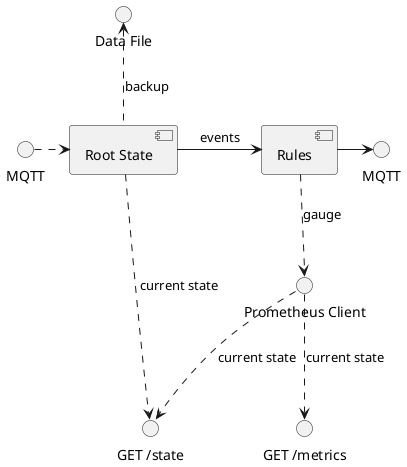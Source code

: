 @startuml

interface "MQTT" as mqttin
interface "MQTT" as mqttout
interface "Data File" as file
interface "Prometheus Client" as prom
interface "GET /state" as getstate
interface "GET /metrics" as getmetrics
component [Root State] as root
component [Rules] as rules

mqttin .right.> root
root .up.> file: backup
root -> rules: events
rules -> mqttout
rules .down.> prom: gauge
root .down.> getstate: current state
prom .down.> getstate: current state
prom .down.> getmetrics: current state

@enduml
